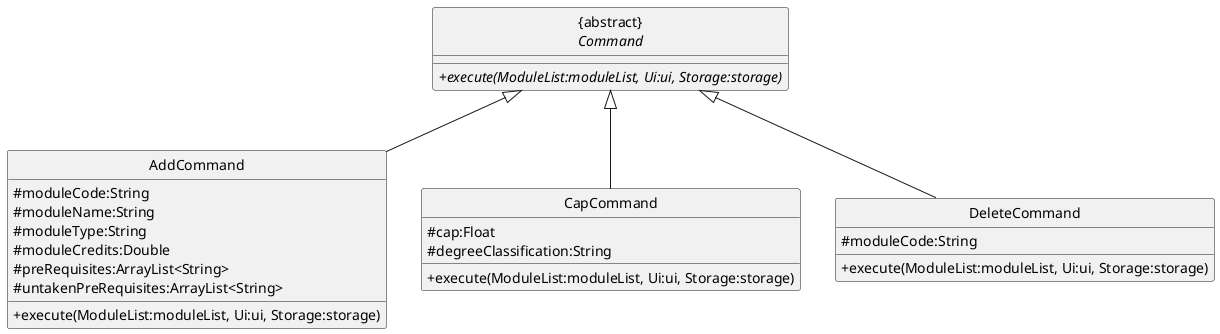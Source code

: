 @startuml

hide circle
skinparam classAttributeIconSize 0

class "{abstract}\n<i>Command" {
    +<i>execute(ModuleList:moduleList, Ui:ui, Storage:storage)
}

class "AddCommand" {
    #moduleCode:String
    #moduleName:String
    #moduleType:String
    #moduleCredits:Double
    #preRequisites:ArrayList<String>
    #untakenPreRequisites:ArrayList<String>
    +execute(ModuleList:moduleList, Ui:ui, Storage:storage)
}

class "CapCommand" {
    #cap:Float
    #degreeClassification:String
    +execute(ModuleList:moduleList, Ui:ui, Storage:storage)
}

class "DeleteCommand" {
    #moduleCode:String
    +execute(ModuleList:moduleList, Ui:ui, Storage:storage)
}

"{abstract}\n<i>Command" <|-- "AddCommand"
"{abstract}\n<i>Command" <|-- "CapCommand"
"{abstract}\n<i>Command" <|-- "DeleteCommand"
@enduml